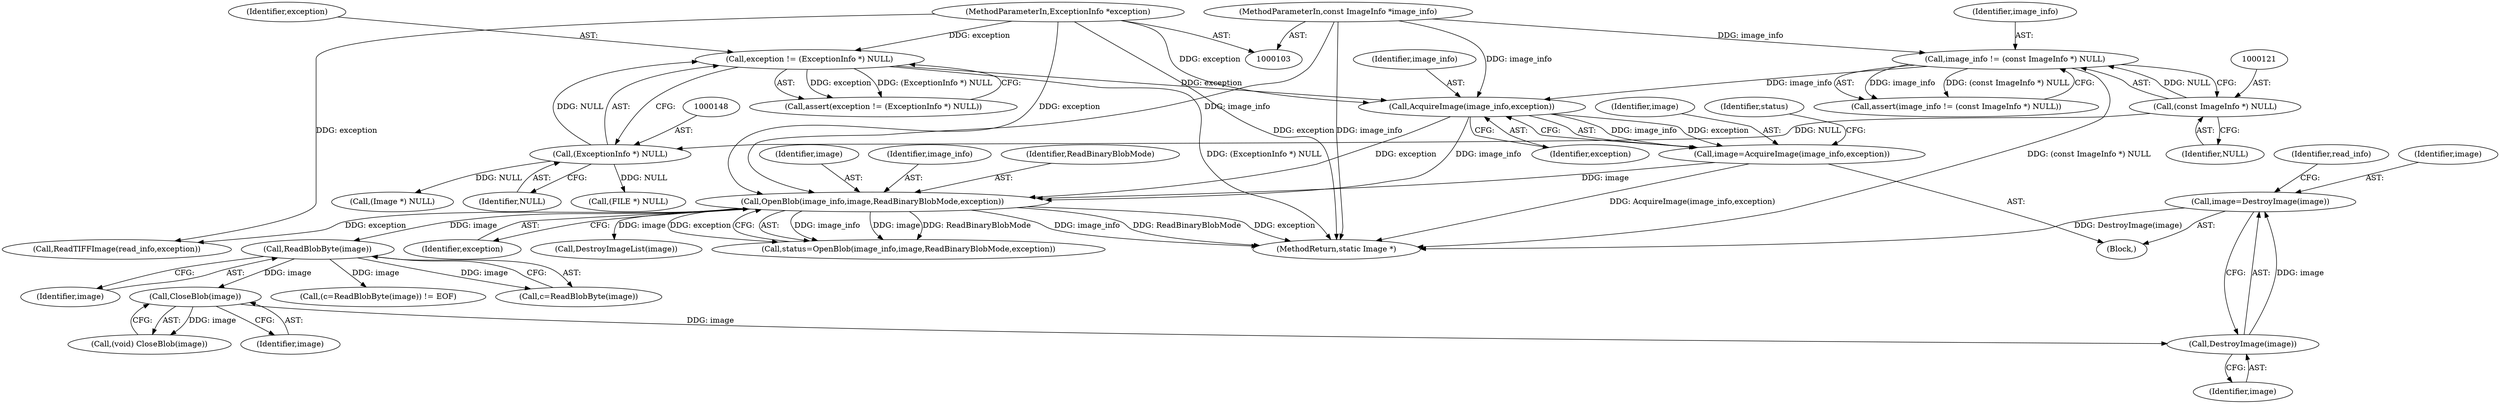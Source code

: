 digraph "0_ImageMagick_4e914bbe371433f0590cefdf3bd5f3a5710069f9@pointer" {
"1000458" [label="(Call,image=DestroyImage(image))"];
"1000460" [label="(Call,DestroyImage(image))"];
"1000456" [label="(Call,CloseBlob(image))"];
"1000423" [label="(Call,ReadBlobByte(image))"];
"1000163" [label="(Call,OpenBlob(image_info,image,ReadBinaryBlobMode,exception))"];
"1000158" [label="(Call,AcquireImage(image_info,exception))"];
"1000118" [label="(Call,image_info != (const ImageInfo *) NULL)"];
"1000104" [label="(MethodParameterIn,const ImageInfo *image_info)"];
"1000120" [label="(Call,(const ImageInfo *) NULL)"];
"1000145" [label="(Call,exception != (ExceptionInfo *) NULL)"];
"1000105" [label="(MethodParameterIn,ExceptionInfo *exception)"];
"1000147" [label="(Call,(ExceptionInfo *) NULL)"];
"1000156" [label="(Call,image=AcquireImage(image_info,exception))"];
"1000165" [label="(Identifier,image)"];
"1000162" [label="(Identifier,status)"];
"1000104" [label="(MethodParameterIn,const ImageInfo *image_info)"];
"1000105" [label="(MethodParameterIn,ExceptionInfo *exception)"];
"1000420" [label="(Call,(c=ReadBlobByte(image)) != EOF)"];
"1000456" [label="(Call,CloseBlob(image))"];
"1000145" [label="(Call,exception != (ExceptionInfo *) NULL)"];
"1000159" [label="(Identifier,image_info)"];
"1000463" [label="(Identifier,read_info)"];
"1000163" [label="(Call,OpenBlob(image_info,image,ReadBinaryBlobMode,exception))"];
"1000479" [label="(Call,ReadTIFFImage(read_info,exception))"];
"1000119" [label="(Identifier,image_info)"];
"1000161" [label="(Call,status=OpenBlob(image_info,image,ReadBinaryBlobMode,exception))"];
"1000167" [label="(Identifier,exception)"];
"1000164" [label="(Identifier,image_info)"];
"1000421" [label="(Call,c=ReadBlobByte(image))"];
"1000158" [label="(Call,AcquireImage(image_info,exception))"];
"1000120" [label="(Call,(const ImageInfo *) NULL)"];
"1000178" [label="(Call,(Image *) NULL)"];
"1000147" [label="(Call,(ExceptionInfo *) NULL)"];
"1000166" [label="(Identifier,ReadBinaryBlobMode)"];
"1000459" [label="(Identifier,image)"];
"1000454" [label="(Call,(void) CloseBlob(image))"];
"1000527" [label="(MethodReturn,static Image *)"];
"1000106" [label="(Block,)"];
"1000457" [label="(Identifier,image)"];
"1000423" [label="(Call,ReadBlobByte(image))"];
"1000117" [label="(Call,assert(image_info != (const ImageInfo *) NULL))"];
"1000146" [label="(Identifier,exception)"];
"1000157" [label="(Identifier,image)"];
"1000175" [label="(Call,DestroyImageList(image))"];
"1000160" [label="(Identifier,exception)"];
"1000122" [label="(Identifier,NULL)"];
"1000460" [label="(Call,DestroyImage(image))"];
"1000149" [label="(Identifier,NULL)"];
"1000458" [label="(Call,image=DestroyImage(image))"];
"1000424" [label="(Identifier,image)"];
"1000156" [label="(Call,image=AcquireImage(image_info,exception))"];
"1000144" [label="(Call,assert(exception != (ExceptionInfo *) NULL))"];
"1000118" [label="(Call,image_info != (const ImageInfo *) NULL)"];
"1000183" [label="(Call,(FILE *) NULL)"];
"1000461" [label="(Identifier,image)"];
"1000458" -> "1000106"  [label="AST: "];
"1000458" -> "1000460"  [label="CFG: "];
"1000459" -> "1000458"  [label="AST: "];
"1000460" -> "1000458"  [label="AST: "];
"1000463" -> "1000458"  [label="CFG: "];
"1000458" -> "1000527"  [label="DDG: DestroyImage(image)"];
"1000460" -> "1000458"  [label="DDG: image"];
"1000460" -> "1000461"  [label="CFG: "];
"1000461" -> "1000460"  [label="AST: "];
"1000456" -> "1000460"  [label="DDG: image"];
"1000456" -> "1000454"  [label="AST: "];
"1000456" -> "1000457"  [label="CFG: "];
"1000457" -> "1000456"  [label="AST: "];
"1000454" -> "1000456"  [label="CFG: "];
"1000456" -> "1000454"  [label="DDG: image"];
"1000423" -> "1000456"  [label="DDG: image"];
"1000423" -> "1000421"  [label="AST: "];
"1000423" -> "1000424"  [label="CFG: "];
"1000424" -> "1000423"  [label="AST: "];
"1000421" -> "1000423"  [label="CFG: "];
"1000423" -> "1000420"  [label="DDG: image"];
"1000423" -> "1000421"  [label="DDG: image"];
"1000163" -> "1000423"  [label="DDG: image"];
"1000163" -> "1000161"  [label="AST: "];
"1000163" -> "1000167"  [label="CFG: "];
"1000164" -> "1000163"  [label="AST: "];
"1000165" -> "1000163"  [label="AST: "];
"1000166" -> "1000163"  [label="AST: "];
"1000167" -> "1000163"  [label="AST: "];
"1000161" -> "1000163"  [label="CFG: "];
"1000163" -> "1000527"  [label="DDG: image_info"];
"1000163" -> "1000527"  [label="DDG: ReadBinaryBlobMode"];
"1000163" -> "1000527"  [label="DDG: exception"];
"1000163" -> "1000161"  [label="DDG: image_info"];
"1000163" -> "1000161"  [label="DDG: image"];
"1000163" -> "1000161"  [label="DDG: ReadBinaryBlobMode"];
"1000163" -> "1000161"  [label="DDG: exception"];
"1000158" -> "1000163"  [label="DDG: image_info"];
"1000158" -> "1000163"  [label="DDG: exception"];
"1000104" -> "1000163"  [label="DDG: image_info"];
"1000156" -> "1000163"  [label="DDG: image"];
"1000105" -> "1000163"  [label="DDG: exception"];
"1000163" -> "1000175"  [label="DDG: image"];
"1000163" -> "1000479"  [label="DDG: exception"];
"1000158" -> "1000156"  [label="AST: "];
"1000158" -> "1000160"  [label="CFG: "];
"1000159" -> "1000158"  [label="AST: "];
"1000160" -> "1000158"  [label="AST: "];
"1000156" -> "1000158"  [label="CFG: "];
"1000158" -> "1000156"  [label="DDG: image_info"];
"1000158" -> "1000156"  [label="DDG: exception"];
"1000118" -> "1000158"  [label="DDG: image_info"];
"1000104" -> "1000158"  [label="DDG: image_info"];
"1000145" -> "1000158"  [label="DDG: exception"];
"1000105" -> "1000158"  [label="DDG: exception"];
"1000118" -> "1000117"  [label="AST: "];
"1000118" -> "1000120"  [label="CFG: "];
"1000119" -> "1000118"  [label="AST: "];
"1000120" -> "1000118"  [label="AST: "];
"1000117" -> "1000118"  [label="CFG: "];
"1000118" -> "1000527"  [label="DDG: (const ImageInfo *) NULL"];
"1000118" -> "1000117"  [label="DDG: image_info"];
"1000118" -> "1000117"  [label="DDG: (const ImageInfo *) NULL"];
"1000104" -> "1000118"  [label="DDG: image_info"];
"1000120" -> "1000118"  [label="DDG: NULL"];
"1000104" -> "1000103"  [label="AST: "];
"1000104" -> "1000527"  [label="DDG: image_info"];
"1000120" -> "1000122"  [label="CFG: "];
"1000121" -> "1000120"  [label="AST: "];
"1000122" -> "1000120"  [label="AST: "];
"1000120" -> "1000147"  [label="DDG: NULL"];
"1000145" -> "1000144"  [label="AST: "];
"1000145" -> "1000147"  [label="CFG: "];
"1000146" -> "1000145"  [label="AST: "];
"1000147" -> "1000145"  [label="AST: "];
"1000144" -> "1000145"  [label="CFG: "];
"1000145" -> "1000527"  [label="DDG: (ExceptionInfo *) NULL"];
"1000145" -> "1000144"  [label="DDG: exception"];
"1000145" -> "1000144"  [label="DDG: (ExceptionInfo *) NULL"];
"1000105" -> "1000145"  [label="DDG: exception"];
"1000147" -> "1000145"  [label="DDG: NULL"];
"1000105" -> "1000103"  [label="AST: "];
"1000105" -> "1000527"  [label="DDG: exception"];
"1000105" -> "1000479"  [label="DDG: exception"];
"1000147" -> "1000149"  [label="CFG: "];
"1000148" -> "1000147"  [label="AST: "];
"1000149" -> "1000147"  [label="AST: "];
"1000147" -> "1000178"  [label="DDG: NULL"];
"1000147" -> "1000183"  [label="DDG: NULL"];
"1000156" -> "1000106"  [label="AST: "];
"1000157" -> "1000156"  [label="AST: "];
"1000162" -> "1000156"  [label="CFG: "];
"1000156" -> "1000527"  [label="DDG: AcquireImage(image_info,exception)"];
}
